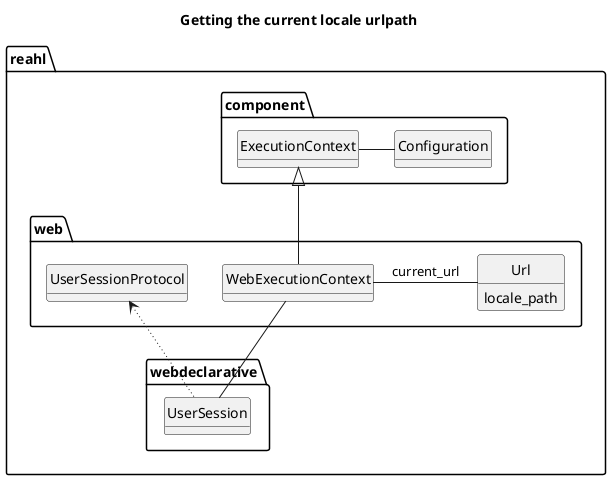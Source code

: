 
@startuml

title Getting the current locale urlpath

'hide members
hide methods
hide circle


package reahl.component{
	class ExecutionContext
	class Configuration
}

package reahl.web{
	class UserSessionProtocol
	class WebExecutionContext
	class Url{
		locale_path
	}
}


package reahl.webdeclarative{
	class UserSession
}

ExecutionContext -right- Configuration
ExecutionContext <|-- WebExecutionContext
WebExecutionContext -right- Url : current_url
UserSessionProtocol <-[dotted]- UserSession
UserSession -- WebExecutionContext




@enduml